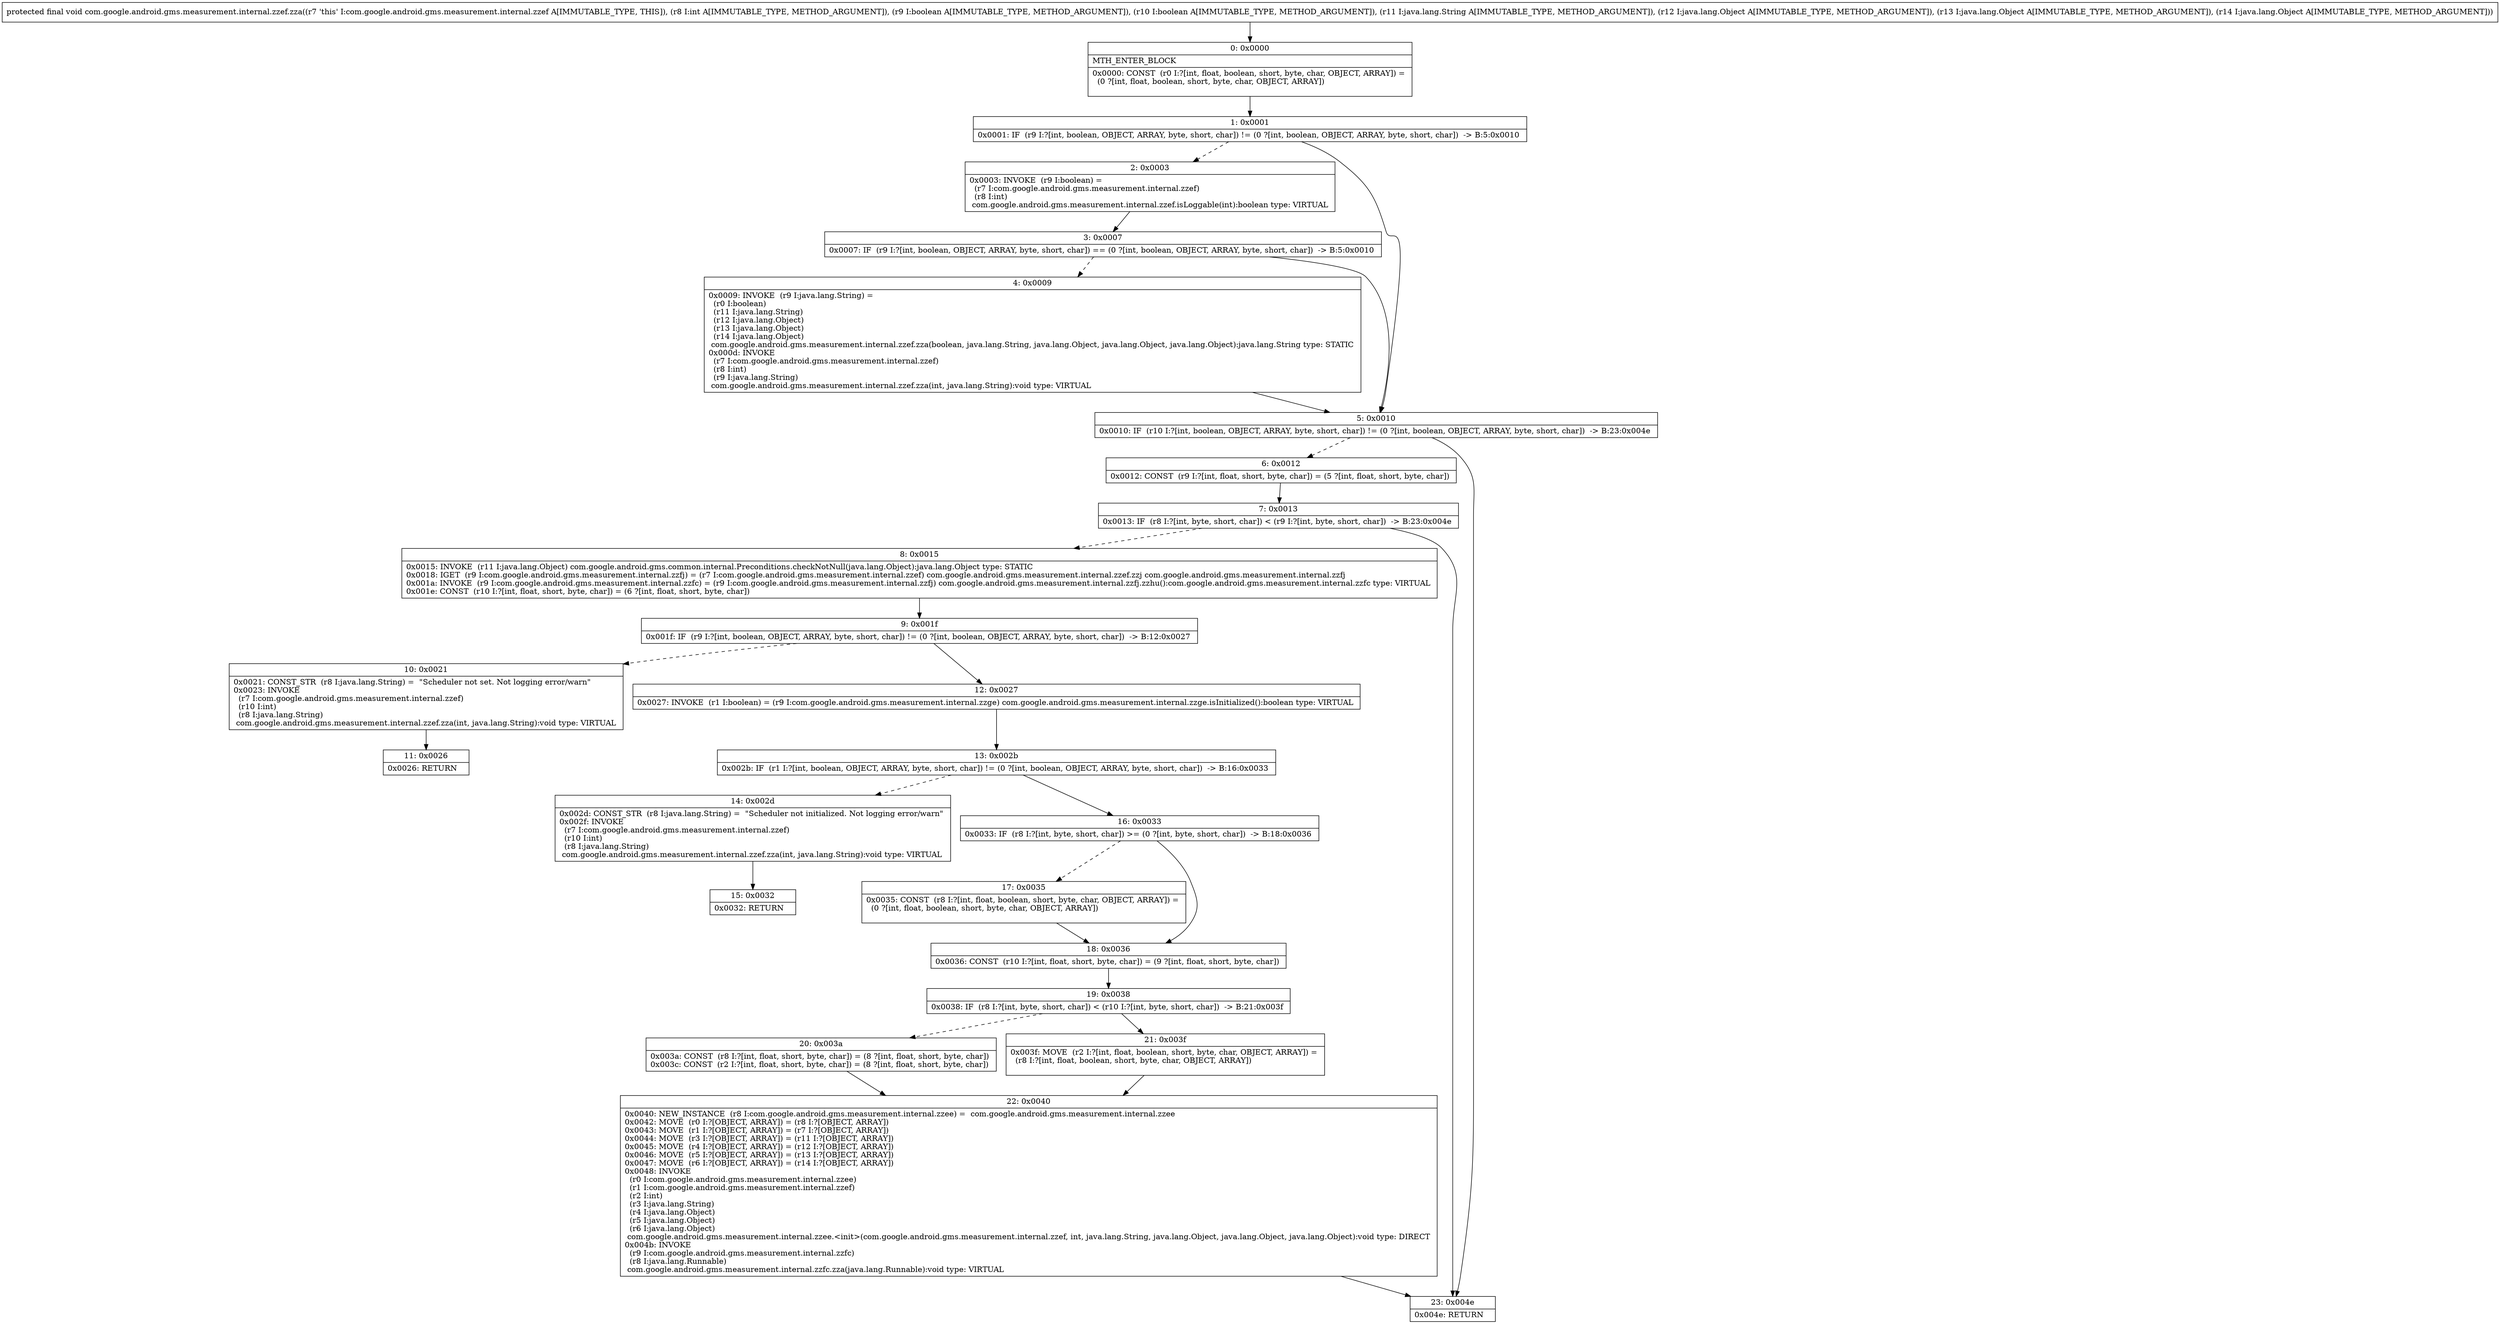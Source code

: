 digraph "CFG forcom.google.android.gms.measurement.internal.zzef.zza(IZZLjava\/lang\/String;Ljava\/lang\/Object;Ljava\/lang\/Object;Ljava\/lang\/Object;)V" {
Node_0 [shape=record,label="{0\:\ 0x0000|MTH_ENTER_BLOCK\l|0x0000: CONST  (r0 I:?[int, float, boolean, short, byte, char, OBJECT, ARRAY]) = \l  (0 ?[int, float, boolean, short, byte, char, OBJECT, ARRAY])\l \l}"];
Node_1 [shape=record,label="{1\:\ 0x0001|0x0001: IF  (r9 I:?[int, boolean, OBJECT, ARRAY, byte, short, char]) != (0 ?[int, boolean, OBJECT, ARRAY, byte, short, char])  \-\> B:5:0x0010 \l}"];
Node_2 [shape=record,label="{2\:\ 0x0003|0x0003: INVOKE  (r9 I:boolean) = \l  (r7 I:com.google.android.gms.measurement.internal.zzef)\l  (r8 I:int)\l com.google.android.gms.measurement.internal.zzef.isLoggable(int):boolean type: VIRTUAL \l}"];
Node_3 [shape=record,label="{3\:\ 0x0007|0x0007: IF  (r9 I:?[int, boolean, OBJECT, ARRAY, byte, short, char]) == (0 ?[int, boolean, OBJECT, ARRAY, byte, short, char])  \-\> B:5:0x0010 \l}"];
Node_4 [shape=record,label="{4\:\ 0x0009|0x0009: INVOKE  (r9 I:java.lang.String) = \l  (r0 I:boolean)\l  (r11 I:java.lang.String)\l  (r12 I:java.lang.Object)\l  (r13 I:java.lang.Object)\l  (r14 I:java.lang.Object)\l com.google.android.gms.measurement.internal.zzef.zza(boolean, java.lang.String, java.lang.Object, java.lang.Object, java.lang.Object):java.lang.String type: STATIC \l0x000d: INVOKE  \l  (r7 I:com.google.android.gms.measurement.internal.zzef)\l  (r8 I:int)\l  (r9 I:java.lang.String)\l com.google.android.gms.measurement.internal.zzef.zza(int, java.lang.String):void type: VIRTUAL \l}"];
Node_5 [shape=record,label="{5\:\ 0x0010|0x0010: IF  (r10 I:?[int, boolean, OBJECT, ARRAY, byte, short, char]) != (0 ?[int, boolean, OBJECT, ARRAY, byte, short, char])  \-\> B:23:0x004e \l}"];
Node_6 [shape=record,label="{6\:\ 0x0012|0x0012: CONST  (r9 I:?[int, float, short, byte, char]) = (5 ?[int, float, short, byte, char]) \l}"];
Node_7 [shape=record,label="{7\:\ 0x0013|0x0013: IF  (r8 I:?[int, byte, short, char]) \< (r9 I:?[int, byte, short, char])  \-\> B:23:0x004e \l}"];
Node_8 [shape=record,label="{8\:\ 0x0015|0x0015: INVOKE  (r11 I:java.lang.Object) com.google.android.gms.common.internal.Preconditions.checkNotNull(java.lang.Object):java.lang.Object type: STATIC \l0x0018: IGET  (r9 I:com.google.android.gms.measurement.internal.zzfj) = (r7 I:com.google.android.gms.measurement.internal.zzef) com.google.android.gms.measurement.internal.zzef.zzj com.google.android.gms.measurement.internal.zzfj \l0x001a: INVOKE  (r9 I:com.google.android.gms.measurement.internal.zzfc) = (r9 I:com.google.android.gms.measurement.internal.zzfj) com.google.android.gms.measurement.internal.zzfj.zzhu():com.google.android.gms.measurement.internal.zzfc type: VIRTUAL \l0x001e: CONST  (r10 I:?[int, float, short, byte, char]) = (6 ?[int, float, short, byte, char]) \l}"];
Node_9 [shape=record,label="{9\:\ 0x001f|0x001f: IF  (r9 I:?[int, boolean, OBJECT, ARRAY, byte, short, char]) != (0 ?[int, boolean, OBJECT, ARRAY, byte, short, char])  \-\> B:12:0x0027 \l}"];
Node_10 [shape=record,label="{10\:\ 0x0021|0x0021: CONST_STR  (r8 I:java.lang.String) =  \"Scheduler not set. Not logging error\/warn\" \l0x0023: INVOKE  \l  (r7 I:com.google.android.gms.measurement.internal.zzef)\l  (r10 I:int)\l  (r8 I:java.lang.String)\l com.google.android.gms.measurement.internal.zzef.zza(int, java.lang.String):void type: VIRTUAL \l}"];
Node_11 [shape=record,label="{11\:\ 0x0026|0x0026: RETURN   \l}"];
Node_12 [shape=record,label="{12\:\ 0x0027|0x0027: INVOKE  (r1 I:boolean) = (r9 I:com.google.android.gms.measurement.internal.zzge) com.google.android.gms.measurement.internal.zzge.isInitialized():boolean type: VIRTUAL \l}"];
Node_13 [shape=record,label="{13\:\ 0x002b|0x002b: IF  (r1 I:?[int, boolean, OBJECT, ARRAY, byte, short, char]) != (0 ?[int, boolean, OBJECT, ARRAY, byte, short, char])  \-\> B:16:0x0033 \l}"];
Node_14 [shape=record,label="{14\:\ 0x002d|0x002d: CONST_STR  (r8 I:java.lang.String) =  \"Scheduler not initialized. Not logging error\/warn\" \l0x002f: INVOKE  \l  (r7 I:com.google.android.gms.measurement.internal.zzef)\l  (r10 I:int)\l  (r8 I:java.lang.String)\l com.google.android.gms.measurement.internal.zzef.zza(int, java.lang.String):void type: VIRTUAL \l}"];
Node_15 [shape=record,label="{15\:\ 0x0032|0x0032: RETURN   \l}"];
Node_16 [shape=record,label="{16\:\ 0x0033|0x0033: IF  (r8 I:?[int, byte, short, char]) \>= (0 ?[int, byte, short, char])  \-\> B:18:0x0036 \l}"];
Node_17 [shape=record,label="{17\:\ 0x0035|0x0035: CONST  (r8 I:?[int, float, boolean, short, byte, char, OBJECT, ARRAY]) = \l  (0 ?[int, float, boolean, short, byte, char, OBJECT, ARRAY])\l \l}"];
Node_18 [shape=record,label="{18\:\ 0x0036|0x0036: CONST  (r10 I:?[int, float, short, byte, char]) = (9 ?[int, float, short, byte, char]) \l}"];
Node_19 [shape=record,label="{19\:\ 0x0038|0x0038: IF  (r8 I:?[int, byte, short, char]) \< (r10 I:?[int, byte, short, char])  \-\> B:21:0x003f \l}"];
Node_20 [shape=record,label="{20\:\ 0x003a|0x003a: CONST  (r8 I:?[int, float, short, byte, char]) = (8 ?[int, float, short, byte, char]) \l0x003c: CONST  (r2 I:?[int, float, short, byte, char]) = (8 ?[int, float, short, byte, char]) \l}"];
Node_21 [shape=record,label="{21\:\ 0x003f|0x003f: MOVE  (r2 I:?[int, float, boolean, short, byte, char, OBJECT, ARRAY]) = \l  (r8 I:?[int, float, boolean, short, byte, char, OBJECT, ARRAY])\l \l}"];
Node_22 [shape=record,label="{22\:\ 0x0040|0x0040: NEW_INSTANCE  (r8 I:com.google.android.gms.measurement.internal.zzee) =  com.google.android.gms.measurement.internal.zzee \l0x0042: MOVE  (r0 I:?[OBJECT, ARRAY]) = (r8 I:?[OBJECT, ARRAY]) \l0x0043: MOVE  (r1 I:?[OBJECT, ARRAY]) = (r7 I:?[OBJECT, ARRAY]) \l0x0044: MOVE  (r3 I:?[OBJECT, ARRAY]) = (r11 I:?[OBJECT, ARRAY]) \l0x0045: MOVE  (r4 I:?[OBJECT, ARRAY]) = (r12 I:?[OBJECT, ARRAY]) \l0x0046: MOVE  (r5 I:?[OBJECT, ARRAY]) = (r13 I:?[OBJECT, ARRAY]) \l0x0047: MOVE  (r6 I:?[OBJECT, ARRAY]) = (r14 I:?[OBJECT, ARRAY]) \l0x0048: INVOKE  \l  (r0 I:com.google.android.gms.measurement.internal.zzee)\l  (r1 I:com.google.android.gms.measurement.internal.zzef)\l  (r2 I:int)\l  (r3 I:java.lang.String)\l  (r4 I:java.lang.Object)\l  (r5 I:java.lang.Object)\l  (r6 I:java.lang.Object)\l com.google.android.gms.measurement.internal.zzee.\<init\>(com.google.android.gms.measurement.internal.zzef, int, java.lang.String, java.lang.Object, java.lang.Object, java.lang.Object):void type: DIRECT \l0x004b: INVOKE  \l  (r9 I:com.google.android.gms.measurement.internal.zzfc)\l  (r8 I:java.lang.Runnable)\l com.google.android.gms.measurement.internal.zzfc.zza(java.lang.Runnable):void type: VIRTUAL \l}"];
Node_23 [shape=record,label="{23\:\ 0x004e|0x004e: RETURN   \l}"];
MethodNode[shape=record,label="{protected final void com.google.android.gms.measurement.internal.zzef.zza((r7 'this' I:com.google.android.gms.measurement.internal.zzef A[IMMUTABLE_TYPE, THIS]), (r8 I:int A[IMMUTABLE_TYPE, METHOD_ARGUMENT]), (r9 I:boolean A[IMMUTABLE_TYPE, METHOD_ARGUMENT]), (r10 I:boolean A[IMMUTABLE_TYPE, METHOD_ARGUMENT]), (r11 I:java.lang.String A[IMMUTABLE_TYPE, METHOD_ARGUMENT]), (r12 I:java.lang.Object A[IMMUTABLE_TYPE, METHOD_ARGUMENT]), (r13 I:java.lang.Object A[IMMUTABLE_TYPE, METHOD_ARGUMENT]), (r14 I:java.lang.Object A[IMMUTABLE_TYPE, METHOD_ARGUMENT])) }"];
MethodNode -> Node_0;
Node_0 -> Node_1;
Node_1 -> Node_2[style=dashed];
Node_1 -> Node_5;
Node_2 -> Node_3;
Node_3 -> Node_4[style=dashed];
Node_3 -> Node_5;
Node_4 -> Node_5;
Node_5 -> Node_6[style=dashed];
Node_5 -> Node_23;
Node_6 -> Node_7;
Node_7 -> Node_8[style=dashed];
Node_7 -> Node_23;
Node_8 -> Node_9;
Node_9 -> Node_10[style=dashed];
Node_9 -> Node_12;
Node_10 -> Node_11;
Node_12 -> Node_13;
Node_13 -> Node_14[style=dashed];
Node_13 -> Node_16;
Node_14 -> Node_15;
Node_16 -> Node_17[style=dashed];
Node_16 -> Node_18;
Node_17 -> Node_18;
Node_18 -> Node_19;
Node_19 -> Node_20[style=dashed];
Node_19 -> Node_21;
Node_20 -> Node_22;
Node_21 -> Node_22;
Node_22 -> Node_23;
}

